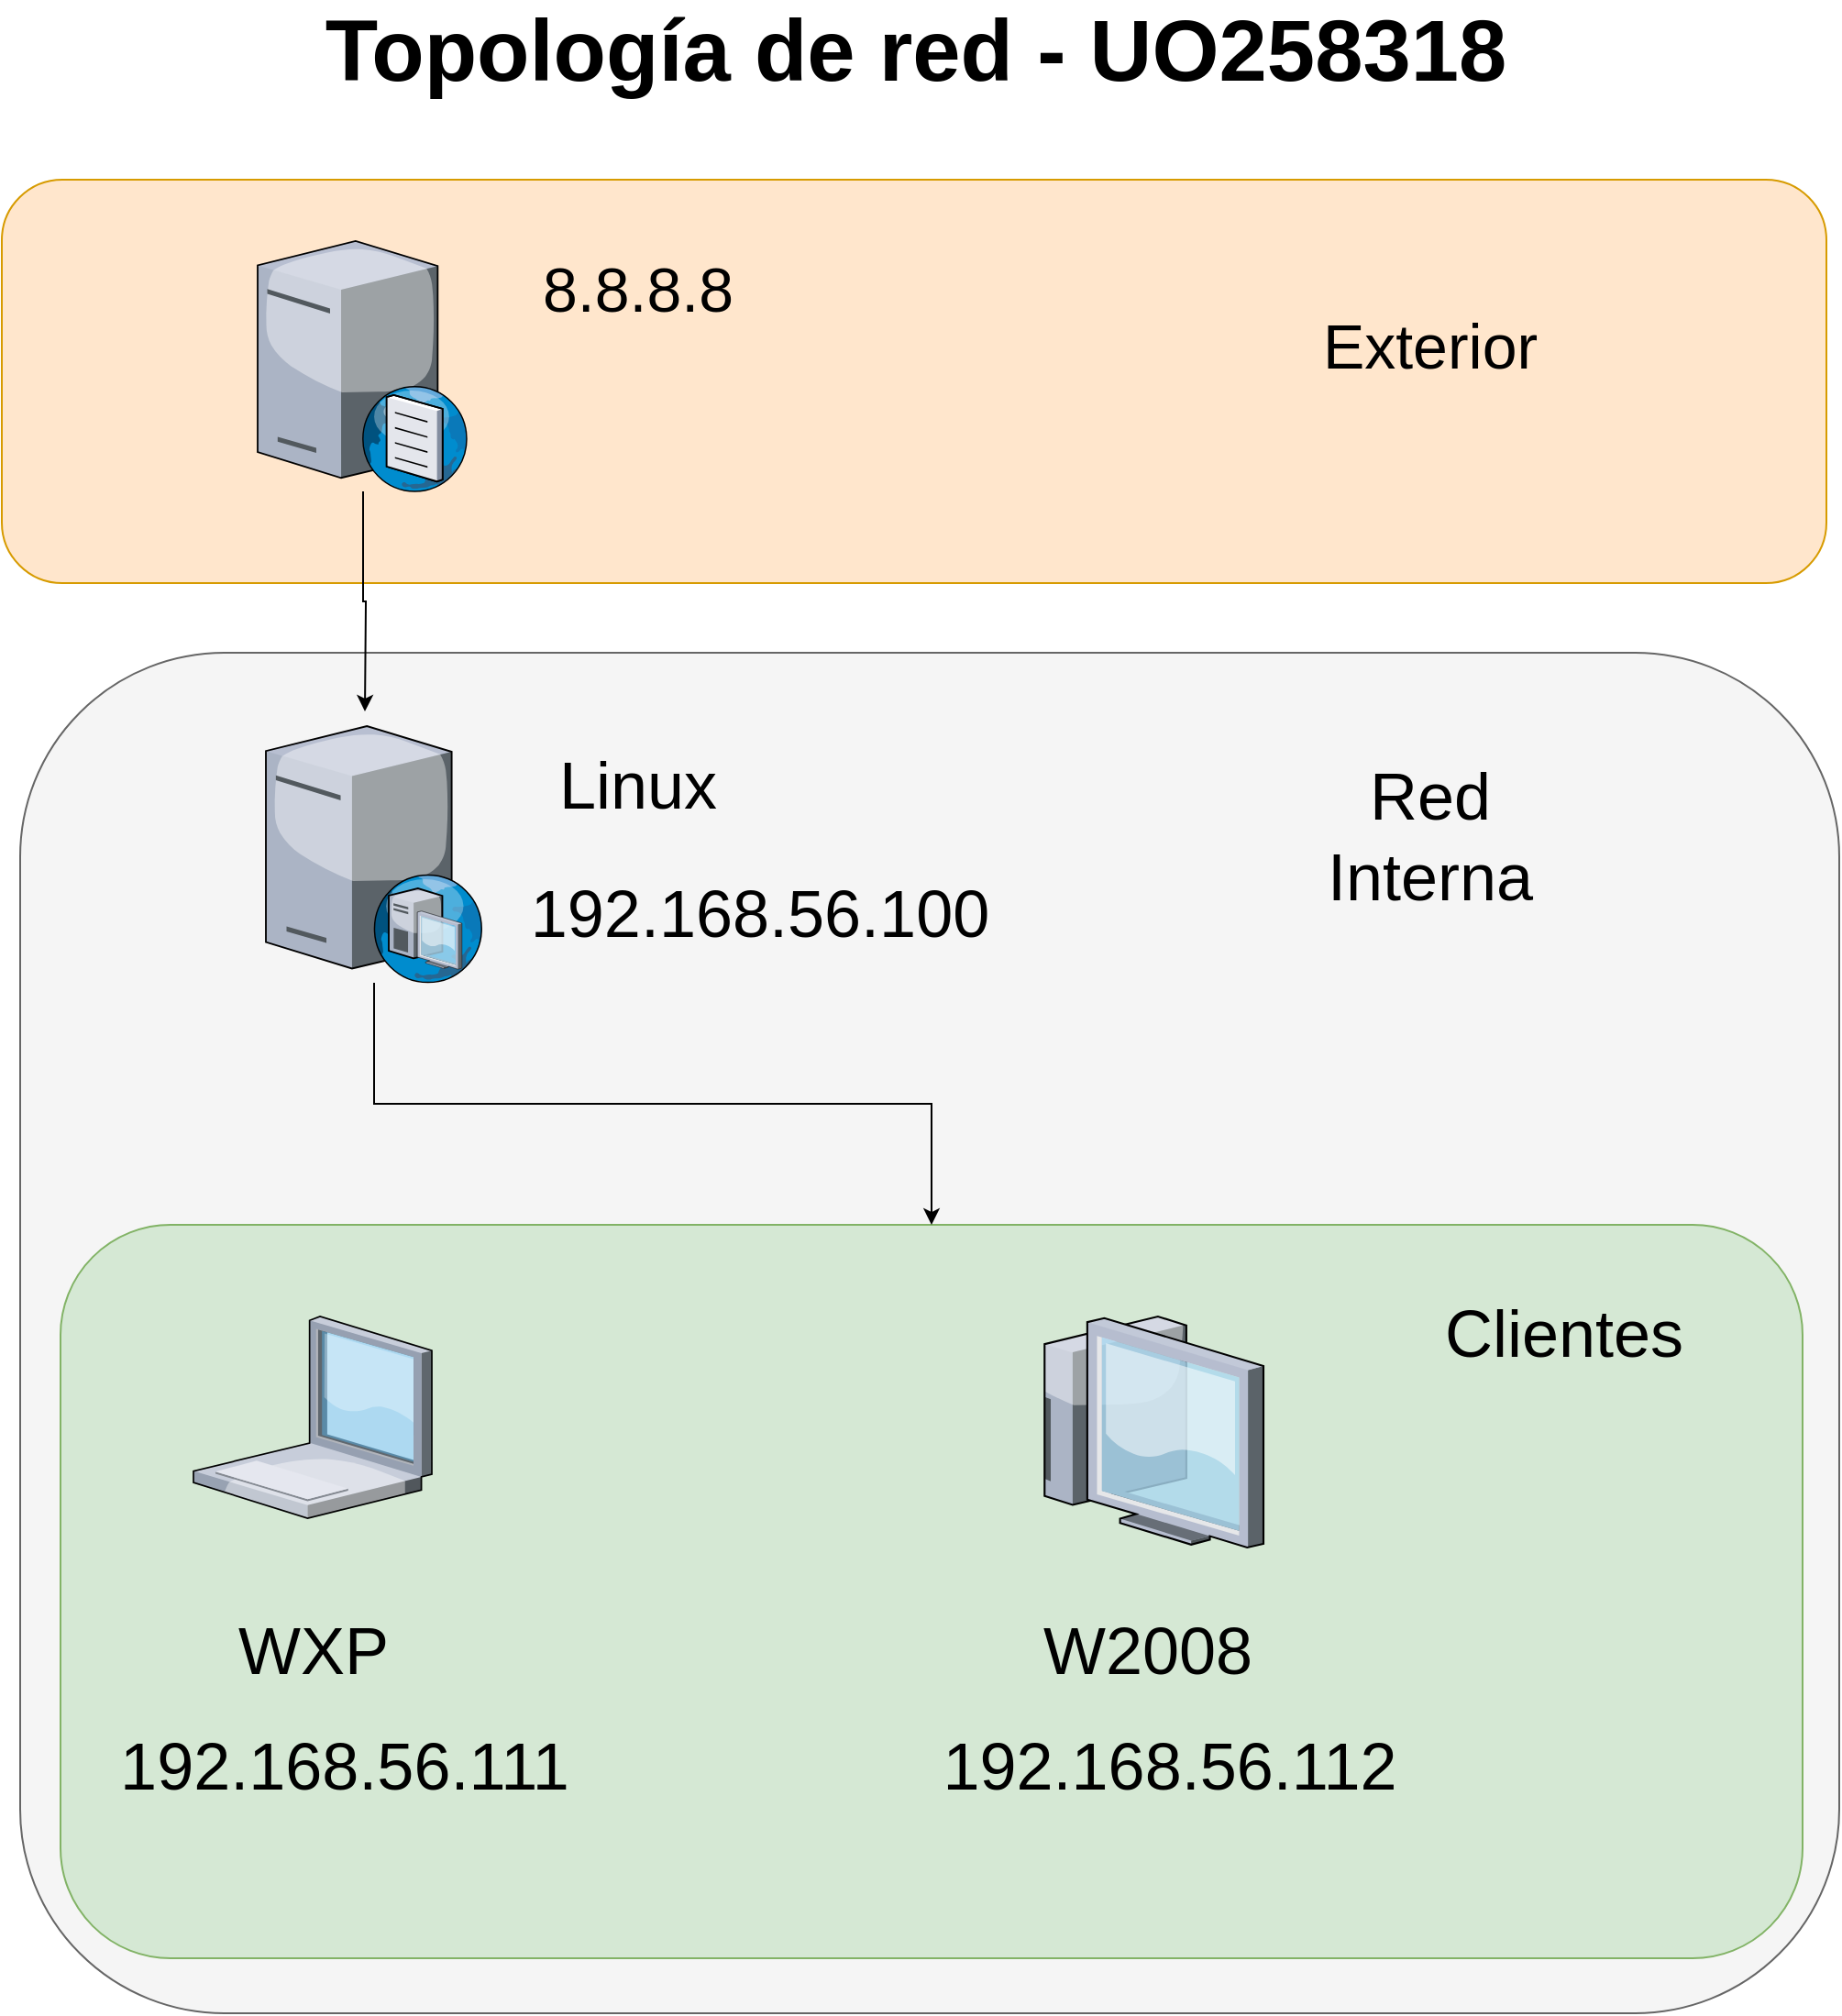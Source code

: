 <mxfile version="10.8.1" type="device"><diagram name="Page-1" id="e3a06f82-3646-2815-327d-82caf3d4e204"><mxGraphModel dx="1580" dy="940" grid="1" gridSize="10" guides="1" tooltips="1" connect="1" arrows="1" fold="1" page="1" pageScale="1.5" pageWidth="1169" pageHeight="826" background="none" math="0" shadow="0"><root><mxCell id="0" style=";html=1;"/><mxCell id="1" style=";html=1;" parent="0"/><mxCell id="rA2b40yWhaFejwOUMdfA-11" value="" style="rounded=1;whiteSpace=wrap;html=1;fillColor=#f5f5f5;strokeColor=#666666;fontColor=#333333;" vertex="1" parent="1"><mxGeometry x="388" y="438" width="992" height="742" as="geometry"/></mxCell><mxCell id="rA2b40yWhaFejwOUMdfA-20" value="" style="rounded=1;whiteSpace=wrap;html=1;fillColor=#d5e8d4;strokeColor=#82b366;" vertex="1" parent="1"><mxGeometry x="410" y="750" width="950" height="400" as="geometry"/></mxCell><mxCell id="rA2b40yWhaFejwOUMdfA-6" value="" style="rounded=1;whiteSpace=wrap;html=1;fillColor=#ffe6cc;strokeColor=#d79b00;" vertex="1" parent="1"><mxGeometry x="378" y="180" width="995" height="220" as="geometry"/></mxCell><mxCell id="6a7d8f32e03d9370-62" value="&lt;font style=&quot;font-size: 47px&quot;&gt;Topología de red - UO258318&lt;/font&gt;" style="text;strokeColor=none;fillColor=none;html=1;fontSize=24;fontStyle=1;verticalAlign=middle;align=center;" parent="1" vertex="1"><mxGeometry x="445" y="90" width="861" height="40" as="geometry"/></mxCell><mxCell id="rA2b40yWhaFejwOUMdfA-34" style="edgeStyle=orthogonalEdgeStyle;rounded=0;orthogonalLoop=1;jettySize=auto;html=1;" edge="1" parent="1" source="rA2b40yWhaFejwOUMdfA-1" target="rA2b40yWhaFejwOUMdfA-20"><mxGeometry relative="1" as="geometry"/></mxCell><mxCell id="rA2b40yWhaFejwOUMdfA-1" value="" style="verticalLabelPosition=bottom;aspect=fixed;html=1;verticalAlign=top;strokeColor=none;align=center;outlineConnect=0;shape=mxgraph.citrix.dhcp_server;" vertex="1" parent="1"><mxGeometry x="522" y="478" width="118" height="140" as="geometry"/></mxCell><mxCell id="rA2b40yWhaFejwOUMdfA-2" value="" style="verticalLabelPosition=bottom;aspect=fixed;html=1;verticalAlign=top;strokeColor=none;align=center;outlineConnect=0;shape=mxgraph.citrix.laptop_1;" vertex="1" parent="1"><mxGeometry x="482.5" y="800" width="130" height="110" as="geometry"/></mxCell><mxCell id="rA2b40yWhaFejwOUMdfA-17" style="edgeStyle=orthogonalEdgeStyle;rounded=0;orthogonalLoop=1;jettySize=auto;html=1;" edge="1" parent="1" source="rA2b40yWhaFejwOUMdfA-4"><mxGeometry relative="1" as="geometry"><mxPoint x="576" y="470" as="targetPoint"/></mxGeometry></mxCell><mxCell id="rA2b40yWhaFejwOUMdfA-4" value="" style="verticalLabelPosition=bottom;aspect=fixed;html=1;verticalAlign=top;strokeColor=none;align=center;outlineConnect=0;shape=mxgraph.citrix.dns_server;" vertex="1" parent="1"><mxGeometry x="517.5" y="210" width="115" height="140" as="geometry"/></mxCell><mxCell id="rA2b40yWhaFejwOUMdfA-7" value="&lt;font style=&quot;font-size: 34px&quot;&gt;Exterior&lt;/font&gt;" style="text;html=1;strokeColor=none;fillColor=none;align=center;verticalAlign=middle;whiteSpace=wrap;rounded=0;" vertex="1" parent="1"><mxGeometry x="1136.5" y="261" width="40" height="20" as="geometry"/></mxCell><mxCell id="rA2b40yWhaFejwOUMdfA-8" value="&lt;div&gt;&lt;font style=&quot;font-size: 34px&quot;&gt;8.8.8.8&lt;/font&gt;&lt;/div&gt;" style="text;html=1;strokeColor=none;fillColor=none;align=center;verticalAlign=middle;whiteSpace=wrap;rounded=0;" vertex="1" parent="1"><mxGeometry x="705" y="230" width="40" height="20" as="geometry"/></mxCell><mxCell id="rA2b40yWhaFejwOUMdfA-14" value="" style="verticalLabelPosition=bottom;aspect=fixed;html=1;verticalAlign=top;strokeColor=none;align=center;outlineConnect=0;shape=mxgraph.citrix.thin_client;" vertex="1" parent="1"><mxGeometry x="940" y="800" width="126" height="126" as="geometry"/></mxCell><mxCell id="rA2b40yWhaFejwOUMdfA-15" value="&lt;font style=&quot;font-size: 36px&quot;&gt;Red Interna&lt;/font&gt;" style="text;html=1;strokeColor=none;fillColor=none;align=center;verticalAlign=middle;whiteSpace=wrap;rounded=0;" vertex="1" parent="1"><mxGeometry x="1136.5" y="528" width="40" height="20" as="geometry"/></mxCell><mxCell id="rA2b40yWhaFejwOUMdfA-18" value="&lt;font style=&quot;font-size: 36px&quot;&gt;Linux&lt;/font&gt;" style="text;html=1;strokeColor=none;fillColor=none;align=center;verticalAlign=middle;whiteSpace=wrap;rounded=0;" vertex="1" parent="1"><mxGeometry x="705" y="500" width="40" height="20" as="geometry"/></mxCell><mxCell id="rA2b40yWhaFejwOUMdfA-19" value="&lt;font style=&quot;font-size: 36px&quot;&gt;192.168.56.100&lt;/font&gt;" style="text;html=1;strokeColor=none;fillColor=none;align=center;verticalAlign=middle;whiteSpace=wrap;rounded=0;" vertex="1" parent="1"><mxGeometry x="764" y="570" width="55" height="20" as="geometry"/></mxCell><mxCell id="rA2b40yWhaFejwOUMdfA-21" value="&lt;font style=&quot;font-size: 36px&quot;&gt;Clientes&lt;/font&gt;" style="text;html=1;strokeColor=none;fillColor=none;align=center;verticalAlign=middle;whiteSpace=wrap;rounded=0;" vertex="1" parent="1"><mxGeometry x="1210" y="799" width="40" height="20" as="geometry"/></mxCell><mxCell id="rA2b40yWhaFejwOUMdfA-26" value="&lt;font style=&quot;font-size: 36px&quot;&gt;WXP&lt;/font&gt;" style="text;html=1;strokeColor=none;fillColor=none;align=center;verticalAlign=middle;whiteSpace=wrap;rounded=0;" vertex="1" parent="1"><mxGeometry x="527.5" y="972" width="40" height="20" as="geometry"/></mxCell><mxCell id="rA2b40yWhaFejwOUMdfA-30" value="&lt;font style=&quot;font-size: 36px&quot;&gt;192.168.56.111&lt;/font&gt;" style="text;html=1;strokeColor=none;fillColor=none;align=center;verticalAlign=middle;whiteSpace=wrap;rounded=0;" vertex="1" parent="1"><mxGeometry x="544.5" y="1035" width="40" height="20" as="geometry"/></mxCell><mxCell id="rA2b40yWhaFejwOUMdfA-32" value="&lt;font style=&quot;font-size: 36px&quot;&gt;W2008&lt;/font&gt;" style="text;html=1;strokeColor=none;fillColor=none;align=center;verticalAlign=middle;whiteSpace=wrap;rounded=0;" vertex="1" parent="1"><mxGeometry x="983" y="972" width="40" height="20" as="geometry"/></mxCell><mxCell id="rA2b40yWhaFejwOUMdfA-33" value="&lt;font style=&quot;font-size: 36px&quot;&gt;192.168.56.112&lt;/font&gt;" style="text;html=1;strokeColor=none;fillColor=none;align=center;verticalAlign=middle;whiteSpace=wrap;rounded=0;" vertex="1" parent="1"><mxGeometry x="995" y="1035" width="40" height="20" as="geometry"/></mxCell></root></mxGraphModel></diagram></mxfile>